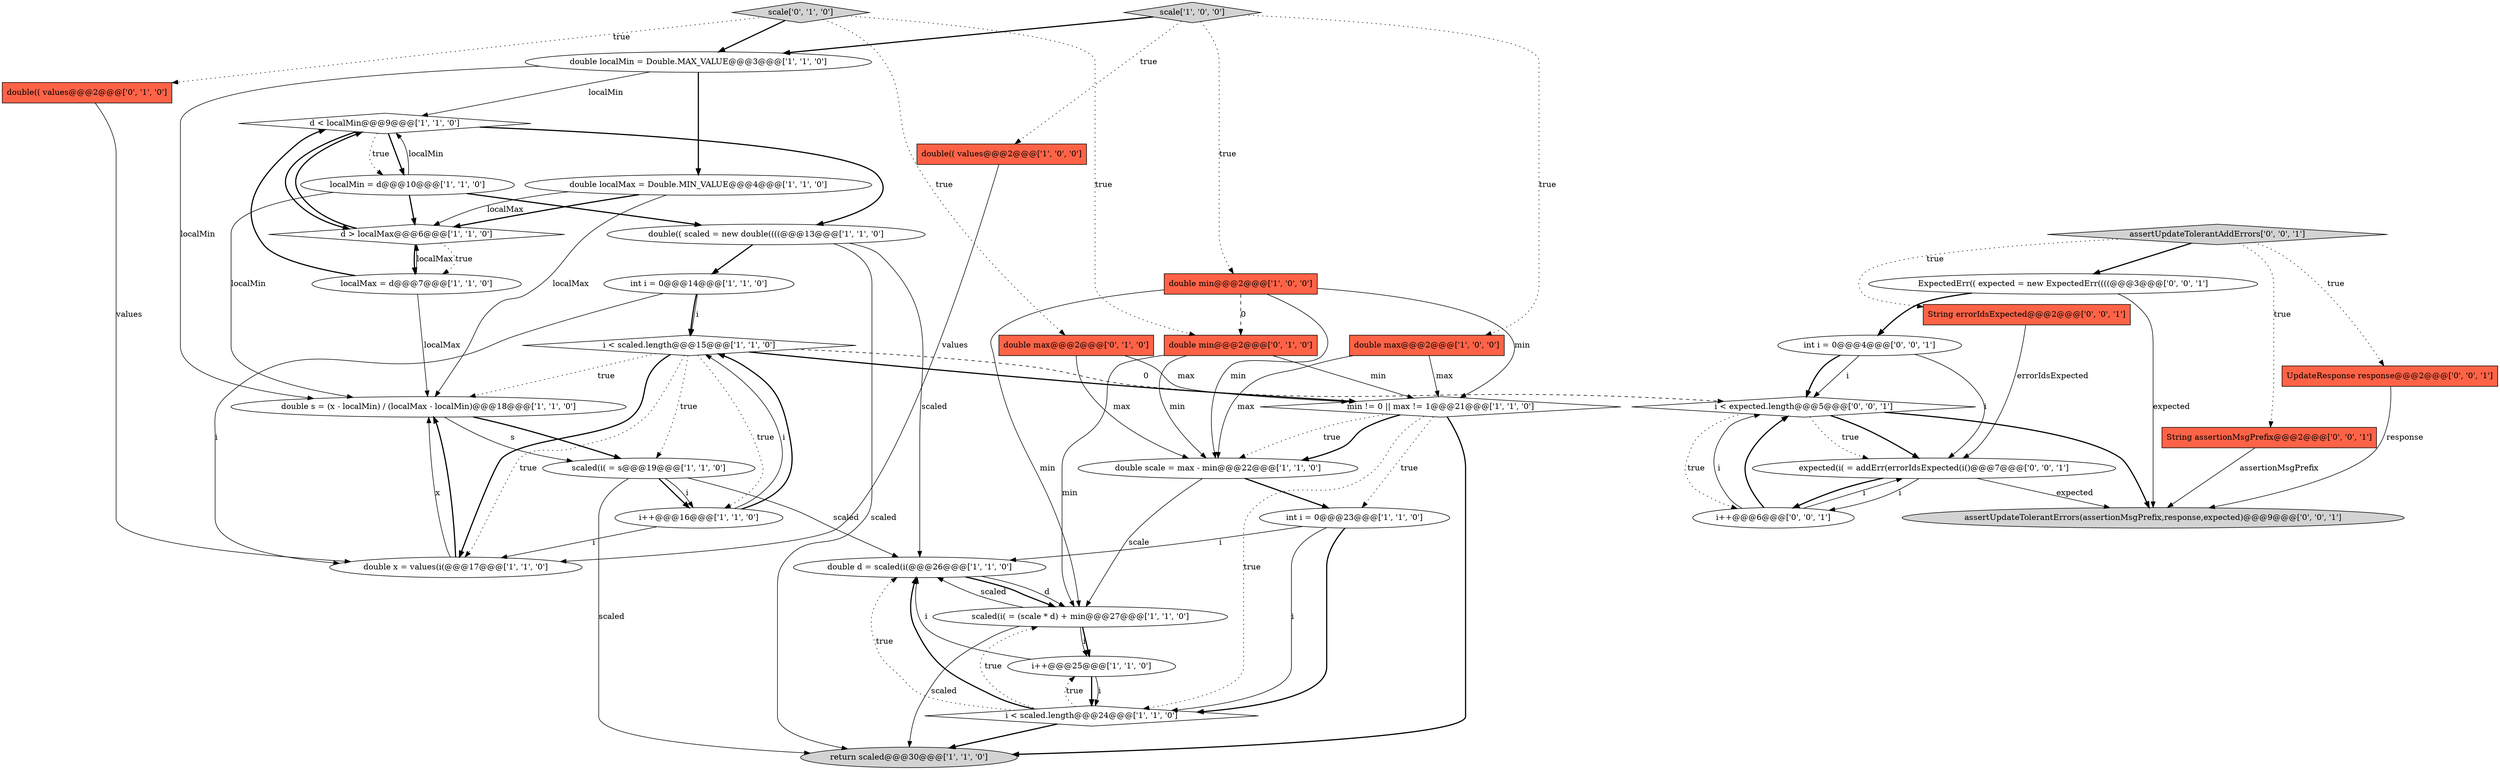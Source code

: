 digraph {
2 [style = filled, label = "i < scaled.length@@@15@@@['1', '1', '0']", fillcolor = white, shape = diamond image = "AAA0AAABBB1BBB"];
9 [style = filled, label = "int i = 0@@@14@@@['1', '1', '0']", fillcolor = white, shape = ellipse image = "AAA0AAABBB1BBB"];
25 [style = filled, label = "double(( values@@@2@@@['0', '1', '0']", fillcolor = tomato, shape = box image = "AAA0AAABBB2BBB"];
17 [style = filled, label = "double s = (x - localMin) / (localMax - localMin)@@@18@@@['1', '1', '0']", fillcolor = white, shape = ellipse image = "AAA0AAABBB1BBB"];
16 [style = filled, label = "min != 0 || max != 1@@@21@@@['1', '1', '0']", fillcolor = white, shape = diamond image = "AAA0AAABBB1BBB"];
36 [style = filled, label = "i < expected.length@@@5@@@['0', '0', '1']", fillcolor = white, shape = diamond image = "AAA0AAABBB3BBB"];
29 [style = filled, label = "String errorIdsExpected@@@2@@@['0', '0', '1']", fillcolor = tomato, shape = box image = "AAA0AAABBB3BBB"];
15 [style = filled, label = "d < localMin@@@9@@@['1', '1', '0']", fillcolor = white, shape = diamond image = "AAA0AAABBB1BBB"];
22 [style = filled, label = "d > localMax@@@6@@@['1', '1', '0']", fillcolor = white, shape = diamond image = "AAA0AAABBB1BBB"];
31 [style = filled, label = "ExpectedErr(( expected = new ExpectedErr((((@@@3@@@['0', '0', '1']", fillcolor = white, shape = ellipse image = "AAA0AAABBB3BBB"];
28 [style = filled, label = "double min@@@2@@@['0', '1', '0']", fillcolor = tomato, shape = box image = "AAA1AAABBB2BBB"];
24 [style = filled, label = "double(( scaled = new double((((@@@13@@@['1', '1', '0']", fillcolor = white, shape = ellipse image = "AAA0AAABBB1BBB"];
27 [style = filled, label = "double max@@@2@@@['0', '1', '0']", fillcolor = tomato, shape = box image = "AAA0AAABBB2BBB"];
14 [style = filled, label = "i < scaled.length@@@24@@@['1', '1', '0']", fillcolor = white, shape = diamond image = "AAA0AAABBB1BBB"];
26 [style = filled, label = "scale['0', '1', '0']", fillcolor = lightgray, shape = diamond image = "AAA0AAABBB2BBB"];
0 [style = filled, label = "double max@@@2@@@['1', '0', '0']", fillcolor = tomato, shape = box image = "AAA0AAABBB1BBB"];
19 [style = filled, label = "scaled(i( = (scale * d) + min@@@27@@@['1', '1', '0']", fillcolor = white, shape = ellipse image = "AAA0AAABBB1BBB"];
20 [style = filled, label = "localMin = d@@@10@@@['1', '1', '0']", fillcolor = white, shape = ellipse image = "AAA0AAABBB1BBB"];
37 [style = filled, label = "UpdateResponse response@@@2@@@['0', '0', '1']", fillcolor = tomato, shape = box image = "AAA0AAABBB3BBB"];
5 [style = filled, label = "return scaled@@@30@@@['1', '1', '0']", fillcolor = lightgray, shape = ellipse image = "AAA0AAABBB1BBB"];
3 [style = filled, label = "double localMax = Double.MIN_VALUE@@@4@@@['1', '1', '0']", fillcolor = white, shape = ellipse image = "AAA0AAABBB1BBB"];
34 [style = filled, label = "assertUpdateTolerantAddErrors['0', '0', '1']", fillcolor = lightgray, shape = diamond image = "AAA0AAABBB3BBB"];
18 [style = filled, label = "int i = 0@@@23@@@['1', '1', '0']", fillcolor = white, shape = ellipse image = "AAA0AAABBB1BBB"];
4 [style = filled, label = "double x = values(i(@@@17@@@['1', '1', '0']", fillcolor = white, shape = ellipse image = "AAA0AAABBB1BBB"];
11 [style = filled, label = "double scale = max - min@@@22@@@['1', '1', '0']", fillcolor = white, shape = ellipse image = "AAA0AAABBB1BBB"];
30 [style = filled, label = "expected(i( = addErr(errorIdsExpected(i()@@@7@@@['0', '0', '1']", fillcolor = white, shape = ellipse image = "AAA0AAABBB3BBB"];
21 [style = filled, label = "double d = scaled(i(@@@26@@@['1', '1', '0']", fillcolor = white, shape = ellipse image = "AAA0AAABBB1BBB"];
33 [style = filled, label = "assertUpdateTolerantErrors(assertionMsgPrefix,response,expected)@@@9@@@['0', '0', '1']", fillcolor = lightgray, shape = ellipse image = "AAA0AAABBB3BBB"];
1 [style = filled, label = "localMax = d@@@7@@@['1', '1', '0']", fillcolor = white, shape = ellipse image = "AAA0AAABBB1BBB"];
12 [style = filled, label = "double min@@@2@@@['1', '0', '0']", fillcolor = tomato, shape = box image = "AAA1AAABBB1BBB"];
10 [style = filled, label = "scaled(i( = s@@@19@@@['1', '1', '0']", fillcolor = white, shape = ellipse image = "AAA0AAABBB1BBB"];
7 [style = filled, label = "scale['1', '0', '0']", fillcolor = lightgray, shape = diamond image = "AAA0AAABBB1BBB"];
13 [style = filled, label = "double localMin = Double.MAX_VALUE@@@3@@@['1', '1', '0']", fillcolor = white, shape = ellipse image = "AAA0AAABBB1BBB"];
8 [style = filled, label = "double(( values@@@2@@@['1', '0', '0']", fillcolor = tomato, shape = box image = "AAA0AAABBB1BBB"];
6 [style = filled, label = "i++@@@25@@@['1', '1', '0']", fillcolor = white, shape = ellipse image = "AAA0AAABBB1BBB"];
38 [style = filled, label = "i++@@@6@@@['0', '0', '1']", fillcolor = white, shape = ellipse image = "AAA0AAABBB3BBB"];
23 [style = filled, label = "i++@@@16@@@['1', '1', '0']", fillcolor = white, shape = ellipse image = "AAA0AAABBB1BBB"];
32 [style = filled, label = "String assertionMsgPrefix@@@2@@@['0', '0', '1']", fillcolor = tomato, shape = box image = "AAA0AAABBB3BBB"];
35 [style = filled, label = "int i = 0@@@4@@@['0', '0', '1']", fillcolor = white, shape = ellipse image = "AAA0AAABBB3BBB"];
22->15 [style = bold, label=""];
14->19 [style = dotted, label="true"];
9->2 [style = solid, label="i"];
34->29 [style = dotted, label="true"];
15->20 [style = dotted, label="true"];
2->23 [style = dotted, label="true"];
19->6 [style = solid, label="i"];
36->33 [style = bold, label=""];
31->33 [style = solid, label="expected"];
35->36 [style = solid, label="i"];
36->38 [style = dotted, label="true"];
0->11 [style = solid, label="max"];
28->11 [style = solid, label="min"];
12->16 [style = solid, label="min"];
11->19 [style = solid, label="scale"];
12->11 [style = solid, label="min"];
14->21 [style = dotted, label="true"];
19->5 [style = solid, label="scaled"];
31->35 [style = bold, label=""];
18->14 [style = solid, label="i"];
38->36 [style = solid, label="i"];
2->36 [style = dashed, label="0"];
15->20 [style = bold, label=""];
26->28 [style = dotted, label="true"];
13->15 [style = solid, label="localMin"];
9->4 [style = solid, label="i"];
34->37 [style = dotted, label="true"];
19->21 [style = solid, label="scaled"];
2->10 [style = dotted, label="true"];
2->16 [style = bold, label=""];
27->16 [style = solid, label="max"];
35->30 [style = solid, label="i"];
21->19 [style = bold, label=""];
9->2 [style = bold, label=""];
23->2 [style = solid, label="i"];
30->33 [style = solid, label="expected"];
32->33 [style = solid, label="assertionMsgPrefix"];
34->31 [style = bold, label=""];
23->4 [style = solid, label="i"];
19->6 [style = bold, label=""];
2->4 [style = bold, label=""];
28->16 [style = solid, label="min"];
11->18 [style = bold, label=""];
26->13 [style = bold, label=""];
7->12 [style = dotted, label="true"];
24->21 [style = solid, label="scaled"];
36->30 [style = bold, label=""];
1->17 [style = solid, label="localMax"];
8->4 [style = solid, label="values"];
16->14 [style = dotted, label="true"];
4->17 [style = solid, label="x"];
28->19 [style = solid, label="min"];
7->8 [style = dotted, label="true"];
16->11 [style = dotted, label="true"];
14->21 [style = bold, label=""];
16->18 [style = dotted, label="true"];
17->10 [style = bold, label=""];
20->15 [style = solid, label="localMin"];
4->17 [style = bold, label=""];
30->38 [style = solid, label="i"];
26->27 [style = dotted, label="true"];
10->21 [style = solid, label="scaled"];
27->11 [style = solid, label="max"];
13->17 [style = solid, label="localMin"];
21->19 [style = solid, label="d"];
25->4 [style = solid, label="values"];
7->0 [style = dotted, label="true"];
1->22 [style = solid, label="localMax"];
38->30 [style = solid, label="i"];
15->22 [style = bold, label=""];
6->21 [style = solid, label="i"];
22->1 [style = dotted, label="true"];
10->23 [style = bold, label=""];
2->4 [style = dotted, label="true"];
16->5 [style = bold, label=""];
10->5 [style = solid, label="scaled"];
23->2 [style = bold, label=""];
22->1 [style = bold, label=""];
6->14 [style = solid, label="i"];
36->30 [style = dotted, label="true"];
24->9 [style = bold, label=""];
14->5 [style = bold, label=""];
14->6 [style = dotted, label="true"];
7->13 [style = bold, label=""];
34->32 [style = dotted, label="true"];
30->38 [style = bold, label=""];
16->11 [style = bold, label=""];
10->23 [style = solid, label="i"];
37->33 [style = solid, label="response"];
26->25 [style = dotted, label="true"];
1->15 [style = bold, label=""];
2->17 [style = dotted, label="true"];
38->36 [style = bold, label=""];
20->17 [style = solid, label="localMin"];
17->10 [style = solid, label="s"];
3->22 [style = bold, label=""];
0->16 [style = solid, label="max"];
20->22 [style = bold, label=""];
3->22 [style = solid, label="localMax"];
6->14 [style = bold, label=""];
12->19 [style = solid, label="min"];
13->3 [style = bold, label=""];
29->30 [style = solid, label="errorIdsExpected"];
12->28 [style = dashed, label="0"];
15->24 [style = bold, label=""];
3->17 [style = solid, label="localMax"];
18->21 [style = solid, label="i"];
24->5 [style = solid, label="scaled"];
35->36 [style = bold, label=""];
20->24 [style = bold, label=""];
18->14 [style = bold, label=""];
}
